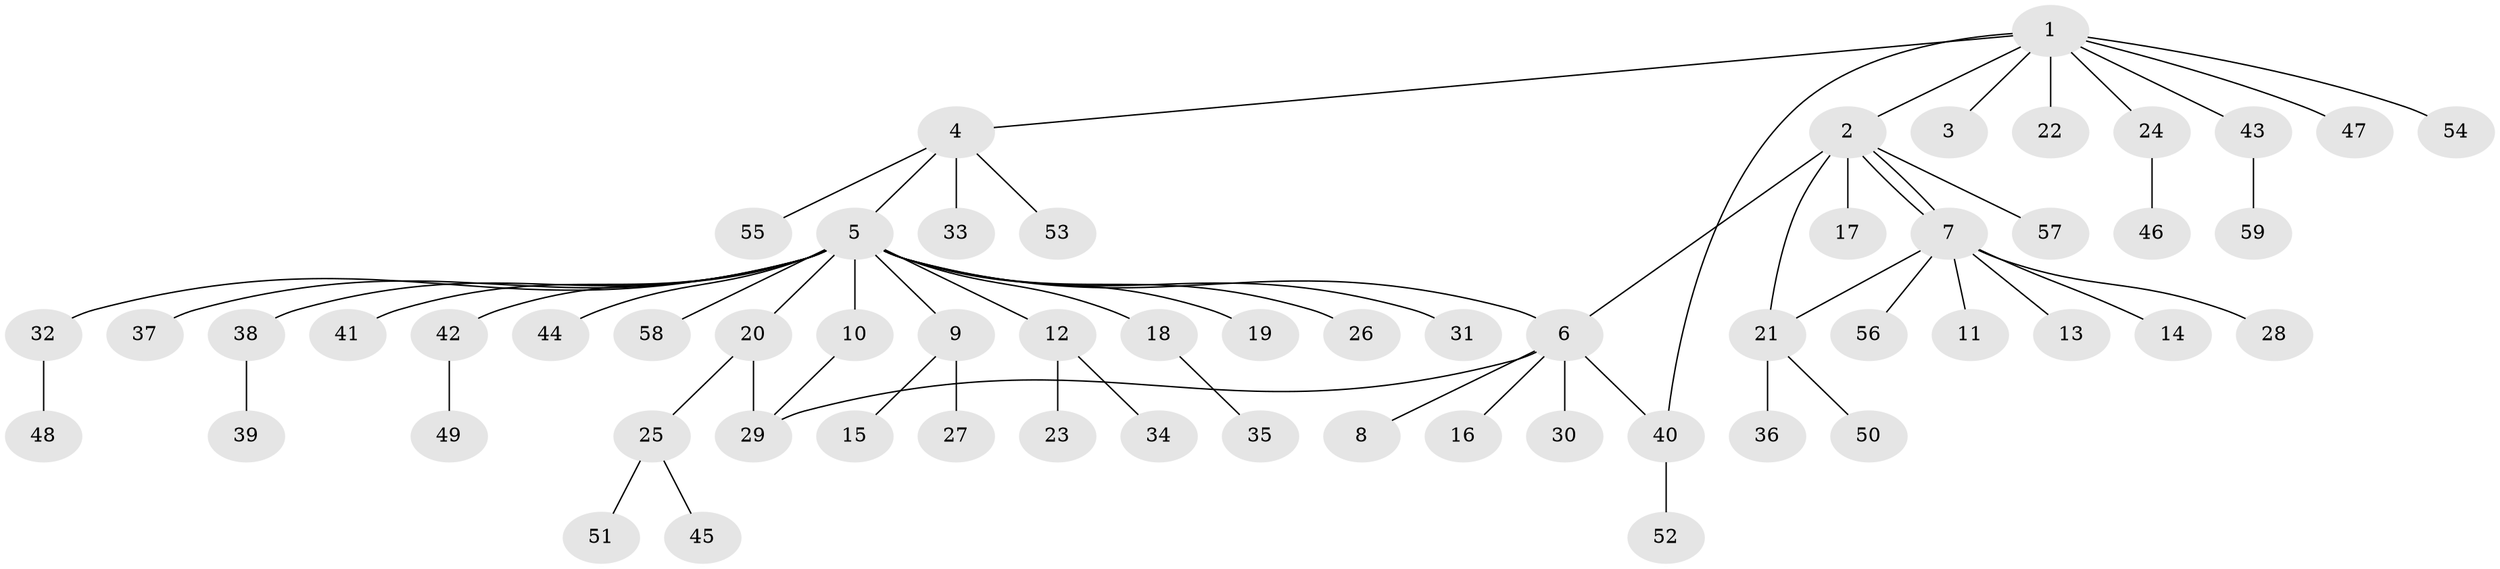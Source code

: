 // coarse degree distribution, {6: 0.06666666666666667, 5: 0.03333333333333333, 1: 0.5666666666666667, 4: 0.03333333333333333, 9: 0.03333333333333333, 3: 0.1, 2: 0.16666666666666666}
// Generated by graph-tools (version 1.1) at 2025/50/03/04/25 22:50:43]
// undirected, 59 vertices, 64 edges
graph export_dot {
  node [color=gray90,style=filled];
  1;
  2;
  3;
  4;
  5;
  6;
  7;
  8;
  9;
  10;
  11;
  12;
  13;
  14;
  15;
  16;
  17;
  18;
  19;
  20;
  21;
  22;
  23;
  24;
  25;
  26;
  27;
  28;
  29;
  30;
  31;
  32;
  33;
  34;
  35;
  36;
  37;
  38;
  39;
  40;
  41;
  42;
  43;
  44;
  45;
  46;
  47;
  48;
  49;
  50;
  51;
  52;
  53;
  54;
  55;
  56;
  57;
  58;
  59;
  1 -- 2;
  1 -- 3;
  1 -- 4;
  1 -- 22;
  1 -- 24;
  1 -- 40;
  1 -- 43;
  1 -- 47;
  1 -- 54;
  2 -- 6;
  2 -- 7;
  2 -- 7;
  2 -- 17;
  2 -- 21;
  2 -- 57;
  4 -- 5;
  4 -- 33;
  4 -- 53;
  4 -- 55;
  5 -- 6;
  5 -- 9;
  5 -- 10;
  5 -- 12;
  5 -- 18;
  5 -- 19;
  5 -- 20;
  5 -- 26;
  5 -- 31;
  5 -- 32;
  5 -- 37;
  5 -- 38;
  5 -- 41;
  5 -- 42;
  5 -- 44;
  5 -- 58;
  6 -- 8;
  6 -- 16;
  6 -- 29;
  6 -- 30;
  6 -- 40;
  7 -- 11;
  7 -- 13;
  7 -- 14;
  7 -- 21;
  7 -- 28;
  7 -- 56;
  9 -- 15;
  9 -- 27;
  10 -- 29;
  12 -- 23;
  12 -- 34;
  18 -- 35;
  20 -- 25;
  20 -- 29;
  21 -- 36;
  21 -- 50;
  24 -- 46;
  25 -- 45;
  25 -- 51;
  32 -- 48;
  38 -- 39;
  40 -- 52;
  42 -- 49;
  43 -- 59;
}

